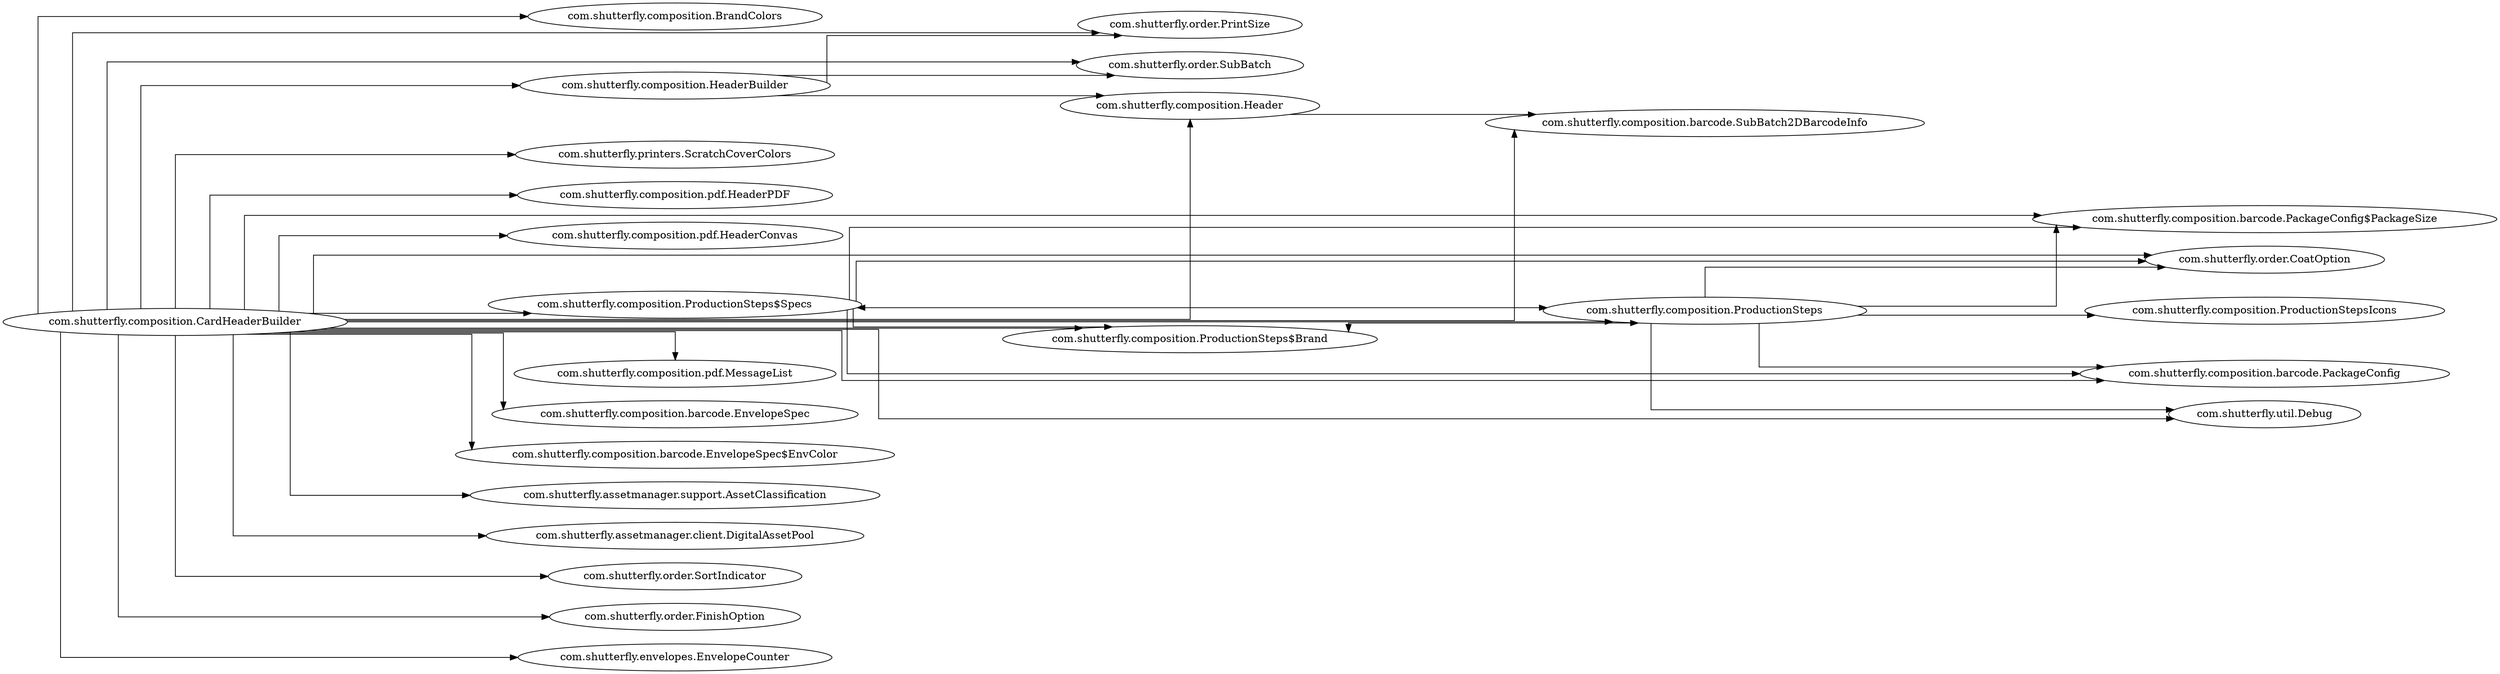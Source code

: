 digraph dependencyGraph {
 concentrate=true;
 rankdir="LR"; 
ranksep="2.0";
"com.shutterfly.composition.BrandColors"; 
"com.shutterfly.composition.CardHeaderBuilder"; 
"com.shutterfly.composition.CardHeaderBuilder"->"com.shutterfly.composition.HeaderBuilder";
"com.shutterfly.composition.CardHeaderBuilder"->"com.shutterfly.order.PrintSize";
"com.shutterfly.composition.CardHeaderBuilder"->"com.shutterfly.order.SubBatch";
"com.shutterfly.composition.CardHeaderBuilder"->"com.shutterfly.composition.Header";
"com.shutterfly.composition.CardHeaderBuilder"->"com.shutterfly.printers.ScratchCoverColors";
"com.shutterfly.composition.CardHeaderBuilder"->"com.shutterfly.composition.pdf.HeaderPDF";
"com.shutterfly.composition.CardHeaderBuilder"->"com.shutterfly.composition.barcode.SubBatch2DBarcodeInfo";
"com.shutterfly.composition.CardHeaderBuilder"->"com.shutterfly.composition.pdf.HeaderConvas";
"com.shutterfly.composition.CardHeaderBuilder"->"com.shutterfly.composition.ProductionSteps$Specs";
"com.shutterfly.composition.CardHeaderBuilder"->"com.shutterfly.composition.barcode.PackageConfig$PackageSize";
"com.shutterfly.composition.CardHeaderBuilder"->"com.shutterfly.composition.ProductionSteps$Brand";
"com.shutterfly.composition.CardHeaderBuilder"->"com.shutterfly.composition.pdf.MessageList";
"com.shutterfly.composition.CardHeaderBuilder"->"com.shutterfly.composition.barcode.EnvelopeSpec";
"com.shutterfly.composition.CardHeaderBuilder"->"com.shutterfly.composition.barcode.EnvelopeSpec$EnvColor";
"com.shutterfly.composition.CardHeaderBuilder"->"com.shutterfly.util.Debug";
"com.shutterfly.composition.CardHeaderBuilder"->"com.shutterfly.assetmanager.support.AssetClassification";
"com.shutterfly.composition.CardHeaderBuilder"->"com.shutterfly.assetmanager.client.DigitalAssetPool";
"com.shutterfly.composition.CardHeaderBuilder"->"com.shutterfly.order.SortIndicator";
"com.shutterfly.composition.CardHeaderBuilder"->"com.shutterfly.order.FinishOption";
"com.shutterfly.composition.CardHeaderBuilder"->"com.shutterfly.composition.BrandColors";
"com.shutterfly.composition.CardHeaderBuilder"->"com.shutterfly.composition.ProductionSteps";
"com.shutterfly.composition.CardHeaderBuilder"->"com.shutterfly.order.CoatOption";
"com.shutterfly.composition.CardHeaderBuilder"->"com.shutterfly.envelopes.EnvelopeCounter";
"com.shutterfly.composition.CardHeaderBuilder"->"com.shutterfly.composition.barcode.PackageConfig";
"com.shutterfly.composition.Header"; 
"com.shutterfly.composition.Header"->"com.shutterfly.composition.barcode.SubBatch2DBarcodeInfo";
"com.shutterfly.composition.HeaderBuilder"; 
"com.shutterfly.composition.HeaderBuilder"->"com.shutterfly.order.PrintSize";
"com.shutterfly.composition.HeaderBuilder"->"com.shutterfly.order.SubBatch";
"com.shutterfly.composition.HeaderBuilder"->"com.shutterfly.composition.Header";
"com.shutterfly.composition.ProductionSteps$Brand"; 
"com.shutterfly.composition.ProductionSteps$Brand"->"com.shutterfly.composition.ProductionSteps";
"com.shutterfly.composition.ProductionSteps$Specs"; 
"com.shutterfly.composition.ProductionSteps$Specs"->"com.shutterfly.composition.ProductionSteps$Brand";
"com.shutterfly.composition.ProductionSteps$Specs"->"com.shutterfly.order.CoatOption";
"com.shutterfly.composition.ProductionSteps$Specs"->"com.shutterfly.composition.barcode.PackageConfig$PackageSize";
"com.shutterfly.composition.ProductionSteps$Specs"->"com.shutterfly.composition.ProductionSteps";
"com.shutterfly.composition.ProductionSteps$Specs"->"com.shutterfly.composition.barcode.PackageConfig";
"com.shutterfly.composition.ProductionSteps"; 
"com.shutterfly.composition.ProductionSteps"->"com.shutterfly.composition.ProductionSteps$Specs";
"com.shutterfly.composition.ProductionSteps"->"com.shutterfly.composition.ProductionSteps$Brand";
"com.shutterfly.composition.ProductionSteps"->"com.shutterfly.order.CoatOption";
"com.shutterfly.composition.ProductionSteps"->"com.shutterfly.composition.barcode.PackageConfig$PackageSize";
"com.shutterfly.composition.ProductionSteps"->"com.shutterfly.util.Debug";
"com.shutterfly.composition.ProductionSteps"->"com.shutterfly.composition.ProductionStepsIcons";
"com.shutterfly.composition.ProductionSteps"->"com.shutterfly.composition.barcode.PackageConfig";
"com.shutterfly.composition.ProductionStepsIcons"; 
splines="ortho";
}